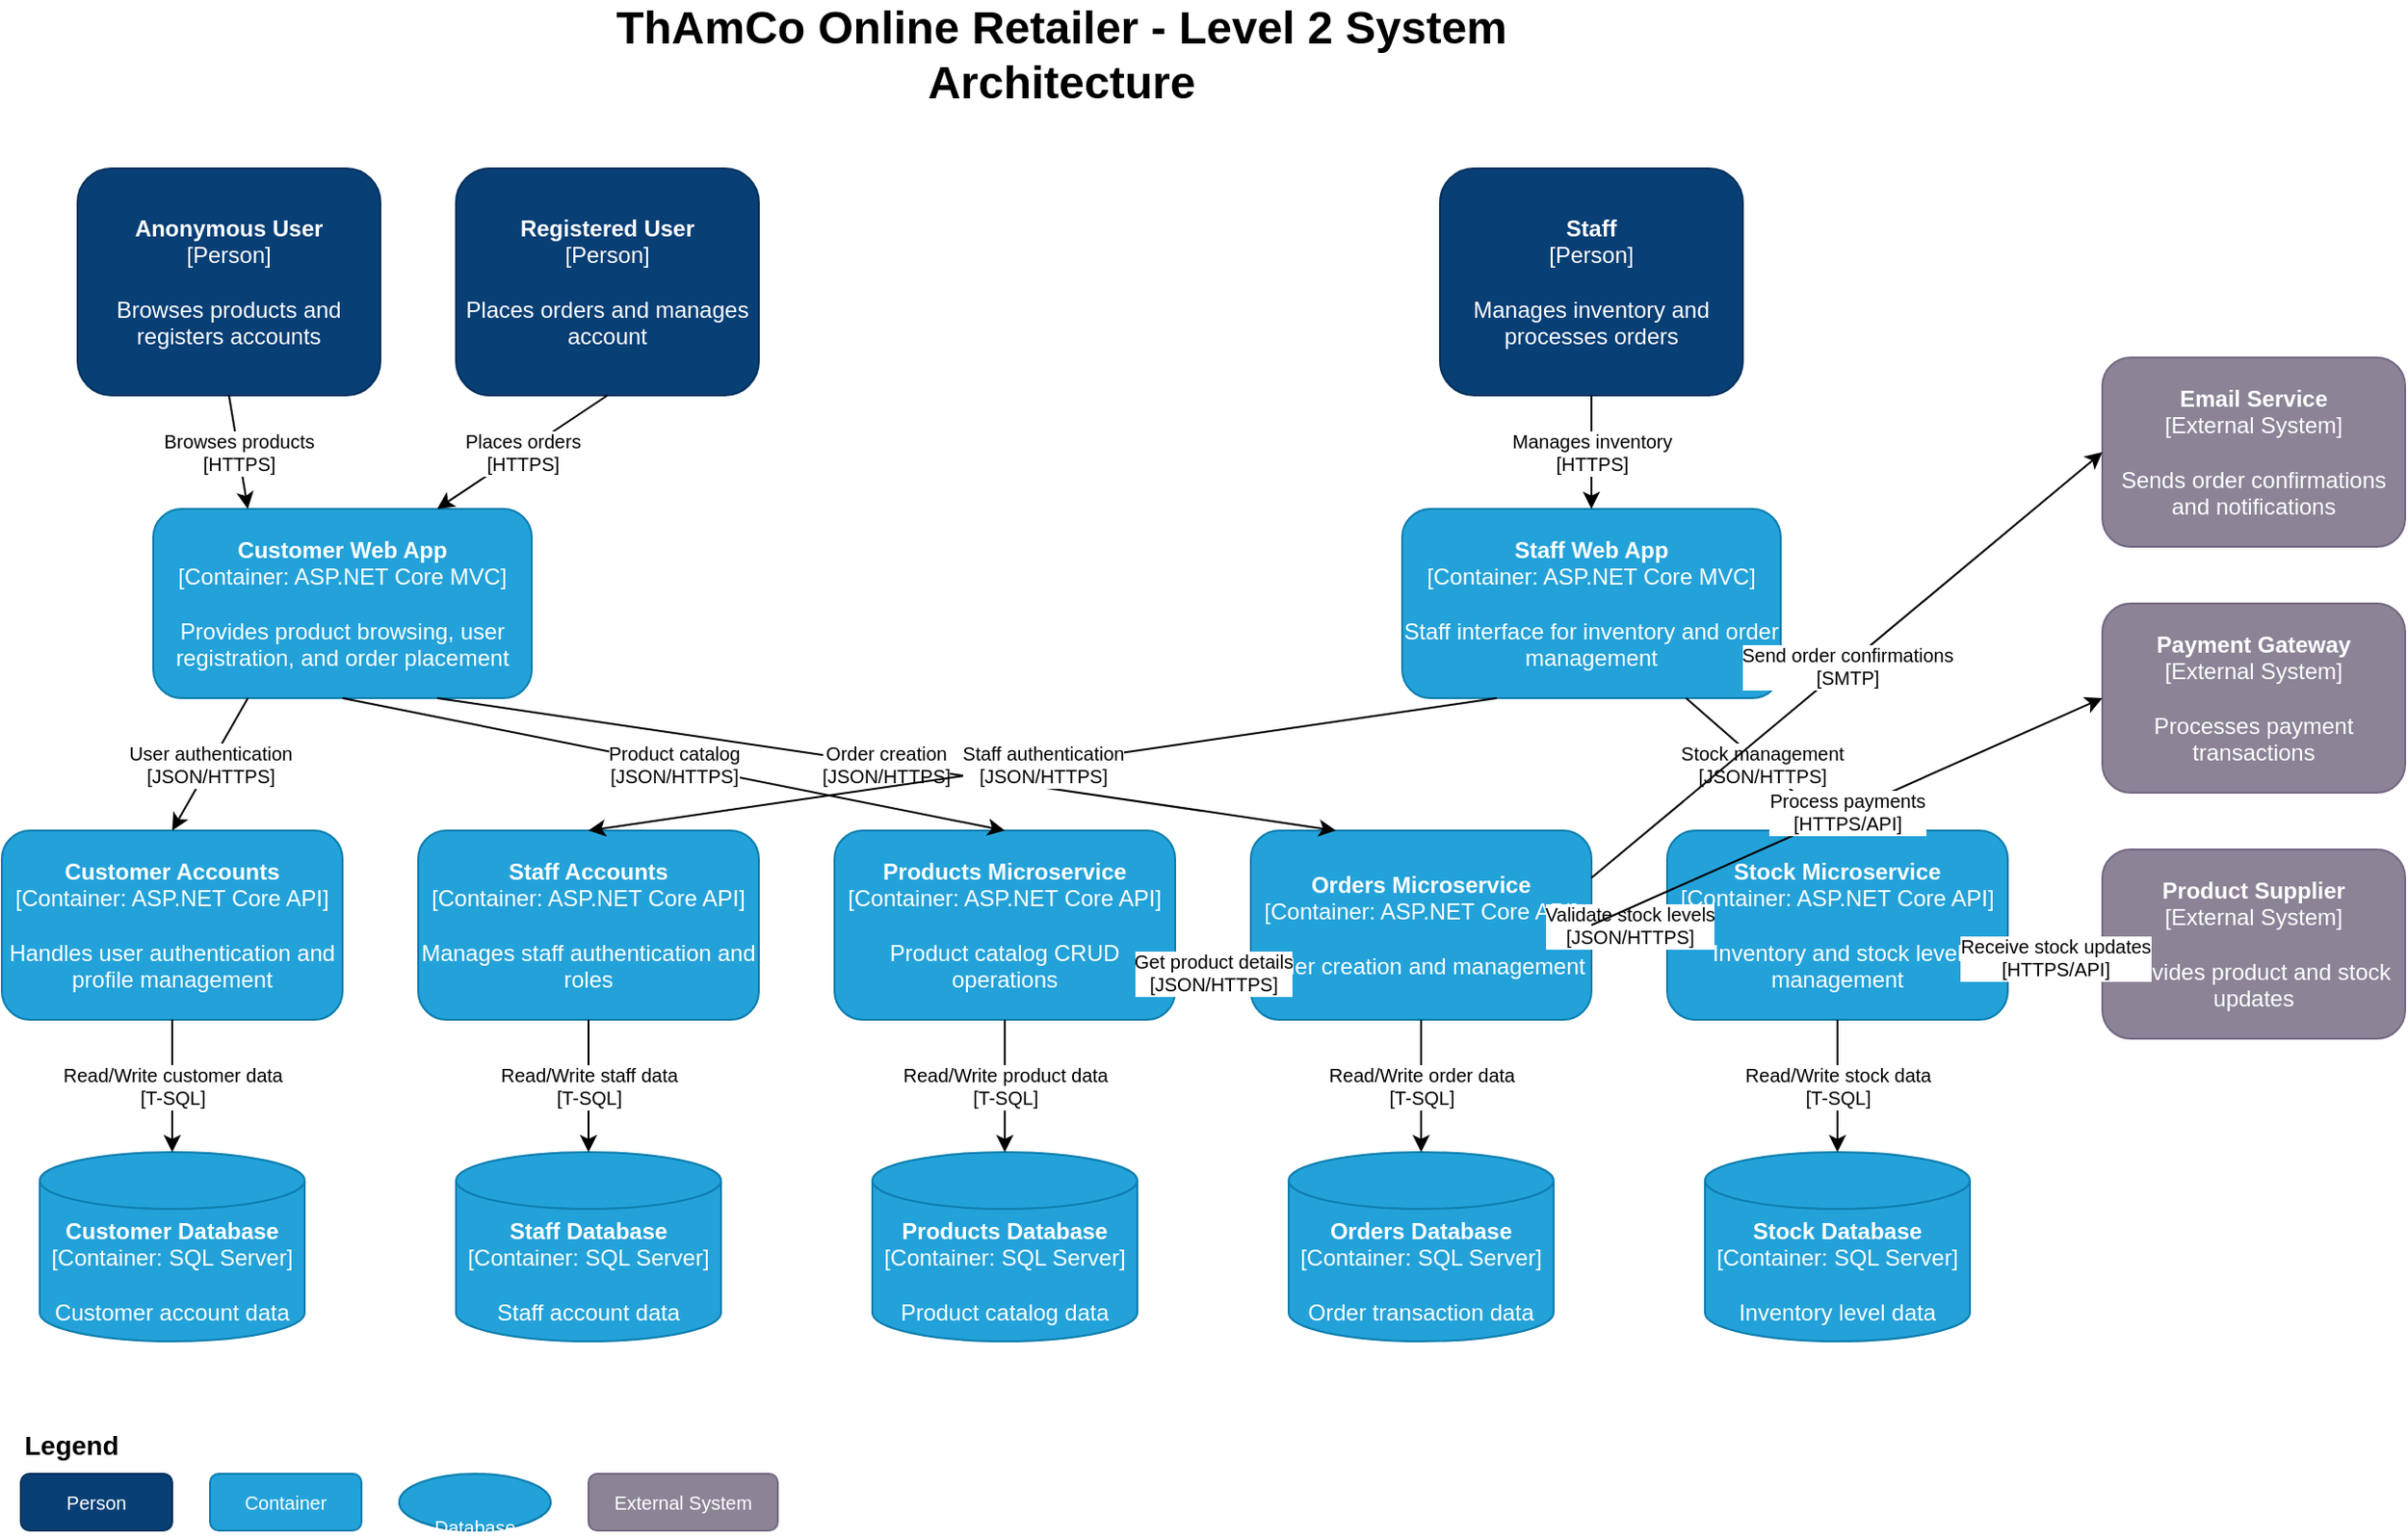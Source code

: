 <mxfile version="24.7.17" type="device">
  <diagram name="ThAmCo Level 2 - Fixed" id="c4acf3e9-155e-7222-9cf6-157b1a14988f">
    <mxGraphModel dx="2074" dy="1129" grid="1" gridSize="10" guides="1" tooltips="1" connect="1" arrows="1" fold="1" page="1" pageScale="1" pageWidth="1169" pageHeight="827" background="none" math="0" shadow="0">
      <root>
        <mxCell id="0" />
        <mxCell id="1" parent="0" />
        
        <!-- Title -->
        <mxCell id="title" value="ThAmCo Online Retailer - Level 2 System Architecture" style="text;html=1;strokeColor=none;fillColor=none;align=center;verticalAlign=middle;whiteSpace=wrap;rounded=0;fontSize=24;fontStyle=1;" vertex="1" parent="1">
          <mxGeometry x="300" y="20" width="600" height="40" as="geometry" />
        </mxCell>
        
        <!-- Actors -->
        <mxCell id="actor1" value="&lt;b&gt;Anonymous User&lt;/b&gt;&lt;br&gt;[Person]&lt;br&gt;&lt;br&gt;Browses products and registers accounts" style="rounded=1;whiteSpace=wrap;html=1;fillColor=#083F75;strokeColor=#06315C;fontColor=#ffffff;verticalAlign=middle;fontSize=12;" vertex="1" parent="1">
          <mxGeometry x="80" y="100" width="160" height="120" as="geometry" />
        </mxCell>
        
        <mxCell id="actor2" value="&lt;b&gt;Registered User&lt;/b&gt;&lt;br&gt;[Person]&lt;br&gt;&lt;br&gt;Places orders and manages account" style="rounded=1;whiteSpace=wrap;html=1;fillColor=#083F75;strokeColor=#06315C;fontColor=#ffffff;verticalAlign=middle;fontSize=12;" vertex="1" parent="1">
          <mxGeometry x="280" y="100" width="160" height="120" as="geometry" />
        </mxCell>
        
        <mxCell id="actor3" value="&lt;b&gt;Staff&lt;/b&gt;&lt;br&gt;[Person]&lt;br&gt;&lt;br&gt;Manages inventory and processes orders" style="rounded=1;whiteSpace=wrap;html=1;fillColor=#083F75;strokeColor=#06315C;fontColor=#ffffff;verticalAlign=middle;fontSize=12;" vertex="1" parent="1">
          <mxGeometry x="800" y="100" width="160" height="120" as="geometry" />
        </mxCell>
        
        <!-- Web Applications -->
        <mxCell id="webapp1" value="&lt;b&gt;Customer Web App&lt;/b&gt;&lt;br&gt;[Container: ASP.NET Core MVC]&lt;br&gt;&lt;br&gt;Provides product browsing, user registration, and order placement" style="rounded=1;whiteSpace=wrap;html=1;fillColor=#23A2D9;strokeColor=#0E7DAD;fontColor=#ffffff;verticalAlign=middle;fontSize=12;" vertex="1" parent="1">
          <mxGeometry x="120" y="280" width="200" height="100" as="geometry" />
        </mxCell>
        
        <mxCell id="webapp2" value="&lt;b&gt;Staff Web App&lt;/b&gt;&lt;br&gt;[Container: ASP.NET Core MVC]&lt;br&gt;&lt;br&gt;Staff interface for inventory and order management" style="rounded=1;whiteSpace=wrap;html=1;fillColor=#23A2D9;strokeColor=#0E7DAD;fontColor=#ffffff;verticalAlign=middle;fontSize=12;" vertex="1" parent="1">
          <mxGeometry x="780" y="280" width="200" height="100" as="geometry" />
        </mxCell>
        
        <!-- Microservices -->
        <mxCell id="ms1" value="&lt;b&gt;Customer Accounts&lt;/b&gt;&lt;br&gt;[Container: ASP.NET Core API]&lt;br&gt;&lt;br&gt;Handles user authentication and profile management" style="rounded=1;whiteSpace=wrap;html=1;fillColor=#23A2D9;strokeColor=#0E7DAD;fontColor=#ffffff;verticalAlign=middle;fontSize=12;" vertex="1" parent="1">
          <mxGeometry x="40" y="450" width="180" height="100" as="geometry" />
        </mxCell>
        
        <mxCell id="ms2" value="&lt;b&gt;Staff Accounts&lt;/b&gt;&lt;br&gt;[Container: ASP.NET Core API]&lt;br&gt;&lt;br&gt;Manages staff authentication and roles" style="rounded=1;whiteSpace=wrap;html=1;fillColor=#23A2D9;strokeColor=#0E7DAD;fontColor=#ffffff;verticalAlign=middle;fontSize=12;" vertex="1" parent="1">
          <mxGeometry x="260" y="450" width="180" height="100" as="geometry" />
        </mxCell>
        
        <mxCell id="ms3" value="&lt;b&gt;Products Microservice&lt;/b&gt;&lt;br&gt;[Container: ASP.NET Core API]&lt;br&gt;&lt;br&gt;Product catalog CRUD operations" style="rounded=1;whiteSpace=wrap;html=1;fillColor=#23A2D9;strokeColor=#0E7DAD;fontColor=#ffffff;verticalAlign=middle;fontSize=12;" vertex="1" parent="1">
          <mxGeometry x="480" y="450" width="180" height="100" as="geometry" />
        </mxCell>
        
        <mxCell id="ms4" value="&lt;b&gt;Orders Microservice&lt;/b&gt;&lt;br&gt;[Container: ASP.NET Core API]&lt;br&gt;&lt;br&gt;Order creation and management" style="rounded=1;whiteSpace=wrap;html=1;fillColor=#23A2D9;strokeColor=#0E7DAD;fontColor=#ffffff;verticalAlign=middle;fontSize=12;" vertex="1" parent="1">
          <mxGeometry x="700" y="450" width="180" height="100" as="geometry" />
        </mxCell>
        
        <mxCell id="ms5" value="&lt;b&gt;Stock Microservice&lt;/b&gt;&lt;br&gt;[Container: ASP.NET Core API]&lt;br&gt;&lt;br&gt;Inventory and stock level management" style="rounded=1;whiteSpace=wrap;html=1;fillColor=#23A2D9;strokeColor=#0E7DAD;fontColor=#ffffff;verticalAlign=middle;fontSize=12;" vertex="1" parent="1">
          <mxGeometry x="920" y="450" width="180" height="100" as="geometry" />
        </mxCell>
        
        <!-- Databases -->
        <mxCell id="db1" value="&lt;b&gt;Customer Database&lt;/b&gt;&lt;br&gt;[Container: SQL Server]&lt;br&gt;&lt;br&gt;Customer account data" style="shape=cylinder3;whiteSpace=wrap;html=1;boundedLbl=1;backgroundOutline=1;size=15;fillColor=#23A2D9;strokeColor=#0E7DAD;fontColor=#ffffff;verticalAlign=middle;fontSize=12;" vertex="1" parent="1">
          <mxGeometry x="60" y="620" width="140" height="100" as="geometry" />
        </mxCell>
        
        <mxCell id="db2" value="&lt;b&gt;Staff Database&lt;/b&gt;&lt;br&gt;[Container: SQL Server]&lt;br&gt;&lt;br&gt;Staff account data" style="shape=cylinder3;whiteSpace=wrap;html=1;boundedLbl=1;backgroundOutline=1;size=15;fillColor=#23A2D9;strokeColor=#0E7DAD;fontColor=#ffffff;verticalAlign=middle;fontSize=12;" vertex="1" parent="1">
          <mxGeometry x="280" y="620" width="140" height="100" as="geometry" />
        </mxCell>
        
        <mxCell id="db3" value="&lt;b&gt;Products Database&lt;/b&gt;&lt;br&gt;[Container: SQL Server]&lt;br&gt;&lt;br&gt;Product catalog data" style="shape=cylinder3;whiteSpace=wrap;html=1;boundedLbl=1;backgroundOutline=1;size=15;fillColor=#23A2D9;strokeColor=#0E7DAD;fontColor=#ffffff;verticalAlign=middle;fontSize=12;" vertex="1" parent="1">
          <mxGeometry x="500" y="620" width="140" height="100" as="geometry" />
        </mxCell>
        
        <mxCell id="db4" value="&lt;b&gt;Orders Database&lt;/b&gt;&lt;br&gt;[Container: SQL Server]&lt;br&gt;&lt;br&gt;Order transaction data" style="shape=cylinder3;whiteSpace=wrap;html=1;boundedLbl=1;backgroundOutline=1;size=15;fillColor=#23A2D9;strokeColor=#0E7DAD;fontColor=#ffffff;verticalAlign=middle;fontSize=12;" vertex="1" parent="1">
          <mxGeometry x="720" y="620" width="140" height="100" as="geometry" />
        </mxCell>
        
        <mxCell id="db5" value="&lt;b&gt;Stock Database&lt;/b&gt;&lt;br&gt;[Container: SQL Server]&lt;br&gt;&lt;br&gt;Inventory level data" style="shape=cylinder3;whiteSpace=wrap;html=1;boundedLbl=1;backgroundOutline=1;size=15;fillColor=#23A2D9;strokeColor=#0E7DAD;fontColor=#ffffff;verticalAlign=middle;fontSize=12;" vertex="1" parent="1">
          <mxGeometry x="940" y="620" width="140" height="100" as="geometry" />
        </mxCell>
        
        <!-- External Systems -->
        <mxCell id="ext1" value="&lt;b&gt;Email Service&lt;/b&gt;&lt;br&gt;[External System]&lt;br&gt;&lt;br&gt;Sends order confirmations and notifications" style="rounded=1;whiteSpace=wrap;html=1;fillColor=#8C8496;strokeColor=#736782;fontColor=#ffffff;verticalAlign=middle;fontSize=12;" vertex="1" parent="1">
          <mxGeometry x="1150" y="200" width="160" height="100" as="geometry" />
        </mxCell>
        
        <mxCell id="ext2" value="&lt;b&gt;Payment Gateway&lt;/b&gt;&lt;br&gt;[External System]&lt;br&gt;&lt;br&gt;Processes payment transactions" style="rounded=1;whiteSpace=wrap;html=1;fillColor=#8C8496;strokeColor=#736782;fontColor=#ffffff;verticalAlign=middle;fontSize=12;" vertex="1" parent="1">
          <mxGeometry x="1150" y="330" width="160" height="100" as="geometry" />
        </mxCell>
        
        <mxCell id="ext3" value="&lt;b&gt;Product Supplier&lt;/b&gt;&lt;br&gt;[External System]&lt;br&gt;&lt;br&gt;Provides product and stock updates" style="rounded=1;whiteSpace=wrap;html=1;fillColor=#8C8496;strokeColor=#736782;fontColor=#ffffff;verticalAlign=middle;fontSize=12;" vertex="1" parent="1">
          <mxGeometry x="1150" y="460" width="160" height="100" as="geometry" />
        </mxCell>
        
        <!-- Relationships - Users to Web Apps -->
        <mxCell id="rel1" value="Browses products&lt;br&gt;[HTTPS]" style="endArrow=classic;html=1;rounded=0;entryX=0.25;entryY=0;entryDx=0;entryDy=0;exitX=0.5;exitY=1;exitDx=0;exitDy=0;fontSize=10;" edge="1" parent="1" source="actor1" target="webapp1">
          <mxGeometry width="50" height="50" relative="1" as="geometry">
            <mxPoint x="160" y="240" as="sourcePoint" />
            <mxPoint x="170" y="280" as="targetPoint" />
          </mxGeometry>
        </mxCell>
        
        <mxCell id="rel2" value="Places orders&lt;br&gt;[HTTPS]" style="endArrow=classic;html=1;rounded=0;entryX=0.75;entryY=0;entryDx=0;entryDy=0;exitX=0.5;exitY=1;exitDx=0;exitDy=0;fontSize=10;" edge="1" parent="1" source="actor2" target="webapp1">
          <mxGeometry width="50" height="50" relative="1" as="geometry">
            <mxPoint x="360" y="240" as="sourcePoint" />
            <mxPoint x="270" y="280" as="targetPoint" />
          </mxGeometry>
        </mxCell>
        
        <mxCell id="rel3" value="Manages inventory&lt;br&gt;[HTTPS]" style="endArrow=classic;html=1;rounded=0;entryX=0.5;entryY=0;entryDx=0;entryDy=0;exitX=0.5;exitY=1;exitDx=0;exitDy=0;fontSize=10;" edge="1" parent="1" source="actor3" target="webapp2">
          <mxGeometry width="50" height="50" relative="1" as="geometry">
            <mxPoint x="880" y="240" as="sourcePoint" />
            <mxPoint x="880" y="280" as="targetPoint" />
          </mxGeometry>
        </mxCell>
        
        <!-- Web Apps to Microservices -->
        <mxCell id="rel4" value="User authentication&lt;br&gt;[JSON/HTTPS]" style="endArrow=classic;html=1;rounded=0;entryX=0.5;entryY=0;entryDx=0;entryDy=0;exitX=0.25;exitY=1;exitDx=0;exitDy=0;fontSize=10;" edge="1" parent="1" source="webapp1" target="ms1">
          <mxGeometry width="50" height="50" relative="1" as="geometry">
            <mxPoint x="170" y="390" as="sourcePoint" />
            <mxPoint x="130" y="450" as="targetPoint" />
          </mxGeometry>
        </mxCell>
        
        <mxCell id="rel5" value="Product catalog&lt;br&gt;[JSON/HTTPS]" style="endArrow=classic;html=1;rounded=0;entryX=0.5;entryY=0;entryDx=0;entryDy=0;exitX=0.5;exitY=1;exitDx=0;exitDy=0;fontSize=10;" edge="1" parent="1" source="webapp1" target="ms3">
          <mxGeometry width="50" height="50" relative="1" as="geometry">
            <mxPoint x="220" y="390" as="sourcePoint" />
            <mxPoint x="570" y="450" as="targetPoint" />
          </mxGeometry>
        </mxCell>
        
        <mxCell id="rel6" value="Order creation&lt;br&gt;[JSON/HTTPS]" style="endArrow=classic;html=1;rounded=0;entryX=0.25;entryY=0;entryDx=0;entryDy=0;exitX=0.75;exitY=1;exitDx=0;exitDy=0;fontSize=10;" edge="1" parent="1" source="webapp1" target="ms4">
          <mxGeometry width="50" height="50" relative="1" as="geometry">
            <mxPoint x="270" y="390" as="sourcePoint" />
            <mxPoint x="745" y="450" as="targetPoint" />
          </mxGeometry>
        </mxCell>
        
        <mxCell id="rel7" value="Staff authentication&lt;br&gt;[JSON/HTTPS]" style="endArrow=classic;html=1;rounded=0;entryX=0.5;entryY=0;entryDx=0;entryDy=0;exitX=0.25;exitY=1;exitDx=0;exitDy=0;fontSize=10;" edge="1" parent="1" source="webapp2" target="ms2">
          <mxGeometry width="50" height="50" relative="1" as="geometry">
            <mxPoint x="830" y="390" as="sourcePoint" />
            <mxPoint x="350" y="450" as="targetPoint" />
          </mxGeometry>
        </mxCell>
        
        <mxCell id="rel8" value="Stock management&lt;br&gt;[JSON/HTTPS]" style="endArrow=classic;html=1;rounded=0;entryX=0.5;entryY=0;entryDx=0;entryDy=0;exitX=0.75;exitY=1;exitDx=0;exitDy=0;fontSize=10;" edge="1" parent="1" source="webapp2" target="ms5">
          <mxGeometry width="50" height="50" relative="1" as="geometry">
            <mxPoint x="930" y="390" as="sourcePoint" />
            <mxPoint x="1010" y="450" as="targetPoint" />
          </mxGeometry>
        </mxCell>
        
        <!-- Microservices to Databases -->
        <mxCell id="rel9" value="Read/Write customer data&lt;br&gt;[T-SQL]" style="endArrow=classic;html=1;rounded=0;entryX=0.5;entryY=0;entryDx=0;entryDy=0;entryPerimeter=0;exitX=0.5;exitY=1;exitDx=0;exitDy=0;fontSize=10;" edge="1" parent="1" source="ms1" target="db1">
          <mxGeometry width="50" height="50" relative="1" as="geometry">
            <mxPoint x="130" y="560" as="sourcePoint" />
            <mxPoint x="130" y="620" as="targetPoint" />
          </mxGeometry>
        </mxCell>
        
        <mxCell id="rel10" value="Read/Write staff data&lt;br&gt;[T-SQL]" style="endArrow=classic;html=1;rounded=0;entryX=0.5;entryY=0;entryDx=0;entryDy=0;entryPerimeter=0;exitX=0.5;exitY=1;exitDx=0;exitDy=0;fontSize=10;" edge="1" parent="1" source="ms2" target="db2">
          <mxGeometry width="50" height="50" relative="1" as="geometry">
            <mxPoint x="350" y="560" as="sourcePoint" />
            <mxPoint x="350" y="620" as="targetPoint" />
          </mxGeometry>
        </mxCell>
        
        <mxCell id="rel11" value="Read/Write product data&lt;br&gt;[T-SQL]" style="endArrow=classic;html=1;rounded=0;entryX=0.5;entryY=0;entryDx=0;entryDy=0;entryPerimeter=0;exitX=0.5;exitY=1;exitDx=0;exitDy=0;fontSize=10;" edge="1" parent="1" source="ms3" target="db3">
          <mxGeometry width="50" height="50" relative="1" as="geometry">
            <mxPoint x="570" y="560" as="sourcePoint" />
            <mxPoint x="570" y="620" as="targetPoint" />
          </mxGeometry>
        </mxCell>
        
        <mxCell id="rel12" value="Read/Write order data&lt;br&gt;[T-SQL]" style="endArrow=classic;html=1;rounded=0;entryX=0.5;entryY=0;entryDx=0;entryDy=0;entryPerimeter=0;exitX=0.5;exitY=1;exitDx=0;exitDy=0;fontSize=10;" edge="1" parent="1" source="ms4" target="db4">
          <mxGeometry width="50" height="50" relative="1" as="geometry">
            <mxPoint x="790" y="560" as="sourcePoint" />
            <mxPoint x="790" y="620" as="targetPoint" />
          </mxGeometry>
        </mxCell>
        
        <mxCell id="rel13" value="Read/Write stock data&lt;br&gt;[T-SQL]" style="endArrow=classic;html=1;rounded=0;entryX=0.5;entryY=0;entryDx=0;entryDy=0;entryPerimeter=0;exitX=0.5;exitY=1;exitDx=0;exitDy=0;fontSize=10;" edge="1" parent="1" source="ms5" target="db5">
          <mxGeometry width="50" height="50" relative="1" as="geometry">
            <mxPoint x="1010" y="560" as="sourcePoint" />
            <mxPoint x="1010" y="620" as="targetPoint" />
          </mxGeometry>
        </mxCell>
        
        <!-- Microservice Interactions -->
        <mxCell id="rel14" value="Validate stock levels&lt;br&gt;[JSON/HTTPS]" style="endArrow=classic;html=1;rounded=0;entryX=0;entryY=0.5;entryDx=0;entryDy=0;exitX=1;exitY=0.5;exitDx=0;exitDy=0;fontSize=10;" edge="1" parent="1" source="ms4" target="ms5">
          <mxGeometry width="50" height="50" relative="1" as="geometry">
            <mxPoint x="880" y="500" as="sourcePoint" />
            <mxPoint x="920" y="500" as="targetPoint" />
          </mxGeometry>
        </mxCell>
        
        <mxCell id="rel15" value="Get product details&lt;br&gt;[JSON/HTTPS]" style="endArrow=classic;html=1;rounded=0;entryX=1;entryY=0.75;entryDx=0;entryDy=0;exitX=0;exitY=0.75;exitDx=0;exitDy=0;fontSize=10;" edge="1" parent="1" source="ms4" target="ms3">
          <mxGeometry width="50" height="50" relative="1" as="geometry">
            <mxPoint x="700" y="525" as="sourcePoint" />
            <mxPoint x="660" y="525" as="targetPoint" />
          </mxGeometry>
        </mxCell>
        
        <!-- External System Connections -->
        <mxCell id="rel16" value="Send order confirmations&lt;br&gt;[SMTP]" style="endArrow=classic;html=1;rounded=0;entryX=0;entryY=0.5;entryDx=0;entryDy=0;exitX=1;exitY=0.25;exitDx=0;exitDy=0;fontSize=10;" edge="1" parent="1" source="ms4" target="ext1">
          <mxGeometry width="50" height="50" relative="1" as="geometry">
            <mxPoint x="880" y="475" as="sourcePoint" />
            <mxPoint x="1150" y="250" as="targetPoint" />
          </mxGeometry>
        </mxCell>
        
        <mxCell id="rel17" value="Process payments&lt;br&gt;[HTTPS/API]" style="endArrow=classic;html=1;rounded=0;entryX=0;entryY=0.5;entryDx=0;entryDy=0;exitX=1;exitY=0.5;exitDx=0;exitDy=0;fontSize=10;" edge="1" parent="1" source="ms4" target="ext2">
          <mxGeometry width="50" height="50" relative="1" as="geometry">
            <mxPoint x="880" y="500" as="sourcePoint" />
            <mxPoint x="1150" y="380" as="targetPoint" />
          </mxGeometry>
        </mxCell>
        
        <mxCell id="rel18" value="Receive stock updates&lt;br&gt;[HTTPS/API]" style="endArrow=classic;html=1;rounded=0;entryX=1;entryY=0.75;entryDx=0;entryDy=0;exitX=0;exitY=0.5;exitDx=0;exitDy=0;fontSize=10;" edge="1" parent="1" source="ext3" target="ms5">
          <mxGeometry width="50" height="50" relative="1" as="geometry">
            <mxPoint x="1150" y="510" as="sourcePoint" />
            <mxPoint x="1100" y="525" as="targetPoint" />
          </mxGeometry>
        </mxCell>
        
        <!-- Legend -->
        <mxCell id="legend" value="&lt;b&gt;Legend&lt;/b&gt;" style="text;html=1;strokeColor=none;fillColor=none;align=left;verticalAlign=top;whiteSpace=wrap;rounded=0;fontSize=14;fontStyle=1;" vertex="1" parent="1">
          <mxGeometry x="50" y="760" width="80" height="30" as="geometry" />
        </mxCell>
        
        <mxCell id="legend1" value="Person" style="rounded=1;whiteSpace=wrap;html=1;fillColor=#083F75;strokeColor=#06315C;fontColor=#ffffff;fontSize=10;" vertex="1" parent="1">
          <mxGeometry x="50" y="790" width="80" height="30" as="geometry" />
        </mxCell>
        
        <mxCell id="legend2" value="Container" style="rounded=1;whiteSpace=wrap;html=1;fillColor=#23A2D9;strokeColor=#0E7DAD;fontColor=#ffffff;fontSize=10;" vertex="1" parent="1">
          <mxGeometry x="150" y="790" width="80" height="30" as="geometry" />
        </mxCell>
        
        <mxCell id="legend3" value="Database" style="shape=cylinder3;whiteSpace=wrap;html=1;boundedLbl=1;backgroundOutline=1;size=15;fillColor=#23A2D9;strokeColor=#0E7DAD;fontColor=#ffffff;fontSize=10;" vertex="1" parent="1">
          <mxGeometry x="250" y="790" width="80" height="30" as="geometry" />
        </mxCell>
        
        <mxCell id="legend4" value="External System" style="rounded=1;whiteSpace=wrap;html=1;fillColor=#8C8496;strokeColor=#736782;fontColor=#ffffff;fontSize=10;" vertex="1" parent="1">
          <mxGeometry x="350" y="790" width="100" height="30" as="geometry" />
        </mxCell>
        
      </root>
    </mxGraphModel>
  </diagram>
</mxfile>
